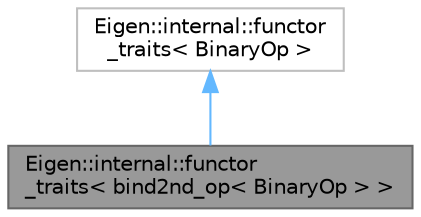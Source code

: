 digraph "Eigen::internal::functor_traits&lt; bind2nd_op&lt; BinaryOp &gt; &gt;"
{
 // LATEX_PDF_SIZE
  bgcolor="transparent";
  edge [fontname=Helvetica,fontsize=10,labelfontname=Helvetica,labelfontsize=10];
  node [fontname=Helvetica,fontsize=10,shape=box,height=0.2,width=0.4];
  Node1 [id="Node000001",label="Eigen::internal::functor\l_traits\< bind2nd_op\< BinaryOp \> \>",height=0.2,width=0.4,color="gray40", fillcolor="grey60", style="filled", fontcolor="black",tooltip=" "];
  Node2 -> Node1 [id="edge1_Node000001_Node000002",dir="back",color="steelblue1",style="solid",tooltip=" "];
  Node2 [id="Node000002",label="Eigen::internal::functor\l_traits\< BinaryOp \>",height=0.2,width=0.4,color="grey75", fillcolor="white", style="filled",URL="$structEigen_1_1internal_1_1functor__traits.html",tooltip=" "];
}
